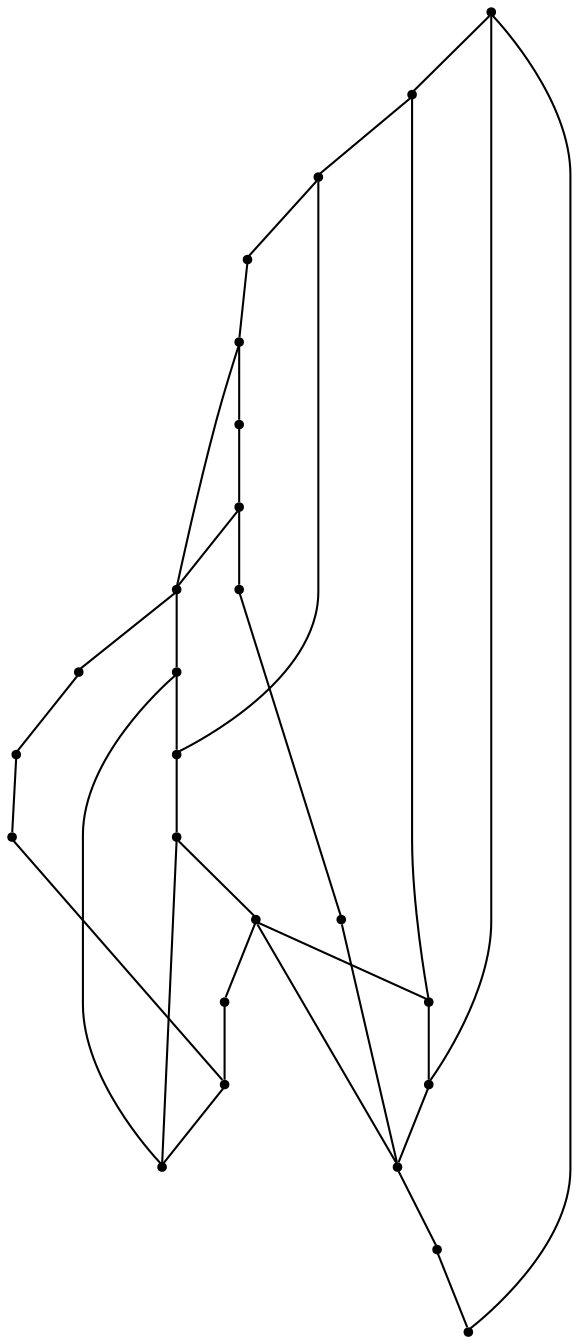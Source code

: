 graph {
  node [shape=point,comment="{\"directed\":false,\"doi\":\"10.1007/3-540-44541-2_5\",\"figure\":\"? (10)\"}"]

  v0 [pos="1055.5010477701824,701.0727989529732"]
  v1 [pos="1055.5010477701824,833.3440032362521"]
  v2 [pos="988.9989217122397,436.28137781595115"]
  v3 [pos="988.9989217122397,701.0727989529732"]
  v4 [pos="922.9999701182048,701.0727989529731"]
  v5 [pos="988.9989217122397,767.3355780968926"]
  v6 [pos="988.9989217122397,833.3440032362521"]
  v7 [pos="724.5010534922283,833.3440032362521"]
  v8 [pos="658.5010210673015,833.3440032362521"]
  v9 [pos="922.9999701182048,833.3440032362521"]
  v10 [pos="922.9999701182048,634.8122454065937"]
  v11 [pos="856.9989522298179,634.8122454065937"]
  v12 [pos="922.9999701182048,767.3355780968926"]
  v13 [pos="856.9989522298179,502.7931695303346"]
  v14 [pos="790.4999891916912,634.8122454065937"]
  v15 [pos="724.5010534922283,634.8122454065937"]
  v16 [pos="790.4999891916912,701.0727989529732"]
  v17 [pos="724.5010534922283,701.0727989529732"]
  v18 [pos="658.5010210673015,502.7931695303346"]
  v19 [pos="658.5010210673015,634.8122454065937"]
  v20 [pos="658.5010210673015,568.8015946696942"]
  v21 [pos="658.5010210673015,701.0727989529731"]
  v22 [pos="592.2499974568685,701.0727989529731"]
  v23 [pos="592.2499974568685,436.28137781595115"]
  v24 [pos="592.2499974568685,634.8122454065937"]

  v0 -- v1 [id="-1",pos="1055.5010477701824,701.0727989529732 1055.5010477701824,833.3440032362521 1055.5010477701824,833.3440032362521 1055.5010477701824,833.3440032362521"]
  v22 -- v24 [id="-2",pos="592.2499974568685,701.0727989529731 592.2499974568685,634.8122454065937 592.2499974568685,634.8122454065937 592.2499974568685,634.8122454065937"]
  v24 -- v23 [id="-3",pos="592.2499974568685,634.8122454065937 592.2499974568685,436.28137781595115 592.2499974568685,436.28137781595115 592.2499974568685,436.28137781595115"]
  v24 -- v19 [id="-4",pos="592.2499974568685,634.8122454065937 658.5010210673015,634.8122454065937 658.5010210673015,634.8122454065937 658.5010210673015,634.8122454065937"]
  v23 -- v2 [id="-5",pos="592.2499974568685,436.28137781595115 988.9989217122397,436.28137781595115 988.9989217122397,436.28137781595115 988.9989217122397,436.28137781595115"]
  v8 -- v21 [id="-6",pos="658.5010210673015,833.3440032362521 658.5010210673015,701.0727989529731 658.5010210673015,701.0727989529731 658.5010210673015,701.0727989529731"]
  v21 -- v22 [id="-7",pos="658.5010210673015,701.0727989529731 592.2499974568685,701.0727989529731 592.2499974568685,701.0727989529731 592.2499974568685,701.0727989529731"]
  v21 -- v19 [id="-8",pos="658.5010210673015,701.0727989529731 658.5010210673015,634.8122454065937 658.5010210673015,634.8122454065937 658.5010210673015,634.8122454065937"]
  v19 -- v20 [id="-9",pos="658.5010210673015,634.8122454065937 658.5010210673015,568.8015946696942 658.5010210673015,568.8015946696942 658.5010210673015,568.8015946696942"]
  v20 -- v18 [id="-10",pos="658.5010210673015,568.8015946696942 658.5010210673015,502.7931695303346 658.5010210673015,502.7931695303346 658.5010210673015,502.7931695303346"]
  v19 -- v15 [id="-11",pos="658.5010210673015,634.8122454065937 724.5010534922283,634.8122454065937 724.5010534922283,634.8122454065937 724.5010534922283,634.8122454065937"]
  v18 -- v13 [id="-12",pos="658.5010210673015,502.7931695303346 856.9989522298179,502.7931695303346 856.9989522298179,502.7931695303346 856.9989522298179,502.7931695303346"]
  v7 -- v17 [id="-13",pos="724.5010534922283,833.3440032362521 724.5010534922283,701.0727989529732 724.5010534922283,701.0727989529732 724.5010534922283,701.0727989529732"]
  v17 -- v16 [id="-14",pos="724.5010534922283,701.0727989529732 790.4999891916912,701.0727989529732 790.4999891916912,701.0727989529732 790.4999891916912,701.0727989529732"]
  v16 -- v4 [id="-15",pos="790.4999891916912,701.0727989529732 922.9999701182048,701.0727989529731 922.9999701182048,701.0727989529731 922.9999701182048,701.0727989529731"]
  v15 -- v17 [id="-16",pos="724.5010534922283,634.8122454065937 724.5010534922283,701.0727989529732 724.5010534922283,701.0727989529732 724.5010534922283,701.0727989529732"]
  v14 -- v16 [id="-17",pos="790.4999891916912,634.8122454065937 790.4999891916912,701.0727989529732 790.4999891916912,701.0727989529732 790.4999891916912,701.0727989529732"]
  v14 -- v15 [id="-18",pos="790.4999891916912,634.8122454065937 724.5010534922283,634.8122454065937 724.5010534922283,634.8122454065937 724.5010534922283,634.8122454065937"]
  v11 -- v14 [id="-19",pos="856.9989522298179,634.8122454065937 790.4999891916912,634.8122454065937 790.4999891916912,634.8122454065937 790.4999891916912,634.8122454065937"]
  v13 -- v11 [id="-20",pos="856.9989522298179,502.7931695303346 856.9989522298179,634.8122454065937 856.9989522298179,634.8122454065937 856.9989522298179,634.8122454065937"]
  v9 -- v12 [id="-21",pos="922.9999701182048,833.3440032362521 922.9999701182048,767.3355780968926 922.9999701182048,767.3355780968926 922.9999701182048,767.3355780968926"]
  v12 -- v5 [id="-22",pos="922.9999701182048,767.3355780968926 988.9989217122397,767.3355780968926 988.9989217122397,767.3355780968926 988.9989217122397,767.3355780968926"]
  v4 -- v10 [id="-23",pos="922.9999701182048,701.0727989529731 922.9999701182048,634.8122454065937 922.9999701182048,634.8122454065937 922.9999701182048,634.8122454065937"]
  v4 -- v12 [id="-24",pos="922.9999701182048,701.0727989529731 922.9999701182048,767.3355780968926 922.9999701182048,767.3355780968926 922.9999701182048,767.3355780968926"]
  v10 -- v11 [id="-25",pos="922.9999701182048,634.8122454065937 856.9989522298179,634.8122454065937 856.9989522298179,634.8122454065937 856.9989522298179,634.8122454065937"]
  v6 -- v9 [id="-26",pos="988.9989217122397,833.3440032362521 922.9999701182048,833.3440032362521 922.9999701182048,833.3440032362521 922.9999701182048,833.3440032362521"]
  v9 -- v7 [id="-27",pos="922.9999701182048,833.3440032362521 724.5010534922283,833.3440032362521 724.5010534922283,833.3440032362521 724.5010534922283,833.3440032362521"]
  v7 -- v8 [id="-28",pos="724.5010534922283,833.3440032362521 658.5010210673015,833.3440032362521 658.5010210673015,833.3440032362521 658.5010210673015,833.3440032362521"]
  v6 -- v1 [id="-29",pos="988.9989217122397,833.3440032362521 1055.5010477701824,833.3440032362521 1055.5010477701824,833.3440032362521 1055.5010477701824,833.3440032362521"]
  v5 -- v6 [id="-30",pos="988.9989217122397,767.3355780968926 988.9989217122397,833.3440032362521 988.9989217122397,833.3440032362521 988.9989217122397,833.3440032362521"]
  v5 -- v3 [id="-31",pos="988.9989217122397,767.3355780968926 988.9989217122397,701.0727989529732 988.9989217122397,701.0727989529732 988.9989217122397,701.0727989529732"]
  v3 -- v4 [id="-32",pos="988.9989217122397,701.0727989529732 922.9999701182048,701.0727989529731 922.9999701182048,701.0727989529731 922.9999701182048,701.0727989529731"]
  v3 -- v0 [id="-33",pos="988.9989217122397,701.0727989529732 1055.5010477701824,701.0727989529732 1055.5010477701824,701.0727989529732 1055.5010477701824,701.0727989529732"]
  v2 -- v3 [id="-34",pos="988.9989217122397,436.28137781595115 988.9989217122397,701.0727989529732 988.9989217122397,701.0727989529732 988.9989217122397,701.0727989529732"]
}